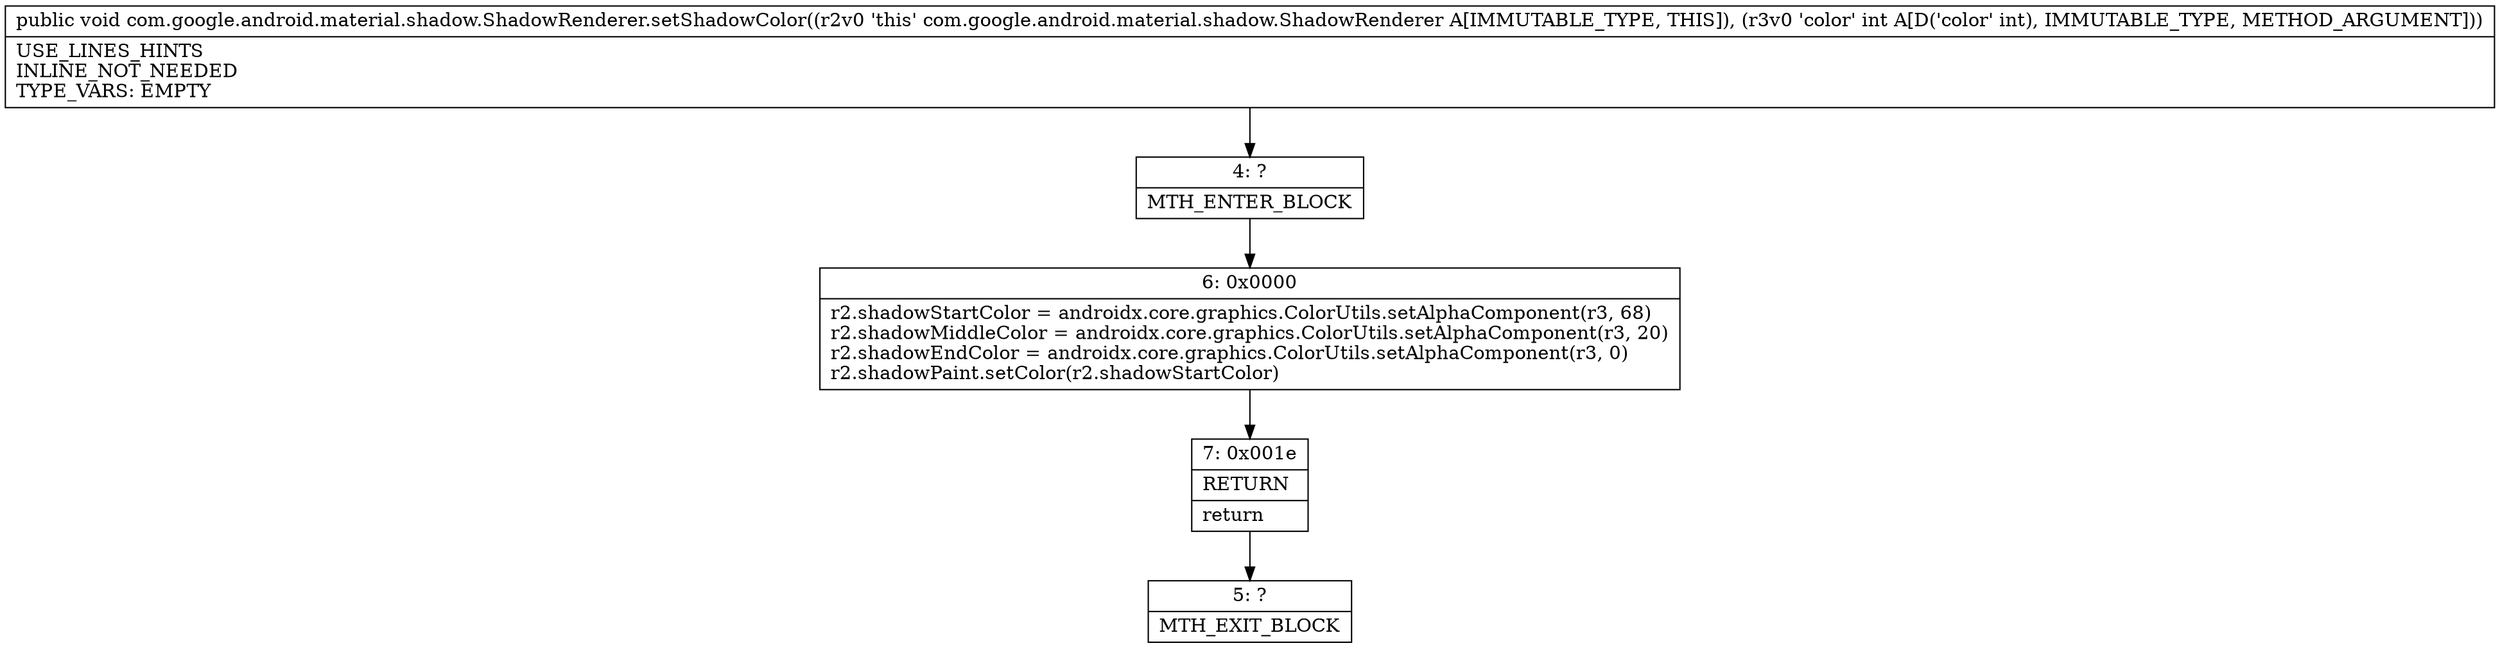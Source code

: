 digraph "CFG forcom.google.android.material.shadow.ShadowRenderer.setShadowColor(I)V" {
Node_4 [shape=record,label="{4\:\ ?|MTH_ENTER_BLOCK\l}"];
Node_6 [shape=record,label="{6\:\ 0x0000|r2.shadowStartColor = androidx.core.graphics.ColorUtils.setAlphaComponent(r3, 68)\lr2.shadowMiddleColor = androidx.core.graphics.ColorUtils.setAlphaComponent(r3, 20)\lr2.shadowEndColor = androidx.core.graphics.ColorUtils.setAlphaComponent(r3, 0)\lr2.shadowPaint.setColor(r2.shadowStartColor)\l}"];
Node_7 [shape=record,label="{7\:\ 0x001e|RETURN\l|return\l}"];
Node_5 [shape=record,label="{5\:\ ?|MTH_EXIT_BLOCK\l}"];
MethodNode[shape=record,label="{public void com.google.android.material.shadow.ShadowRenderer.setShadowColor((r2v0 'this' com.google.android.material.shadow.ShadowRenderer A[IMMUTABLE_TYPE, THIS]), (r3v0 'color' int A[D('color' int), IMMUTABLE_TYPE, METHOD_ARGUMENT]))  | USE_LINES_HINTS\lINLINE_NOT_NEEDED\lTYPE_VARS: EMPTY\l}"];
MethodNode -> Node_4;Node_4 -> Node_6;
Node_6 -> Node_7;
Node_7 -> Node_5;
}

